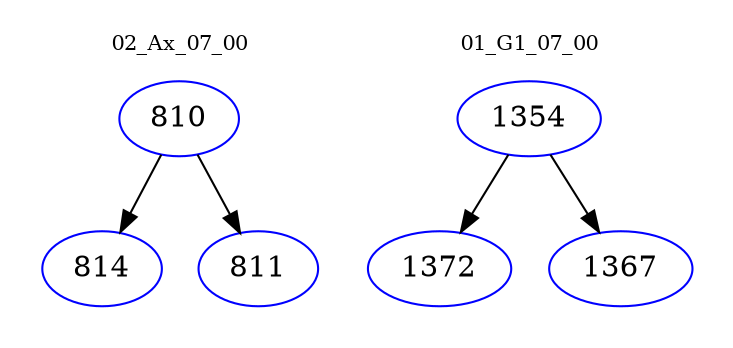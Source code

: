 digraph{
subgraph cluster_0 {
color = white
label = "02_Ax_07_00";
fontsize=10;
T0_810 [label="810", color="blue"]
T0_810 -> T0_814 [color="black"]
T0_814 [label="814", color="blue"]
T0_810 -> T0_811 [color="black"]
T0_811 [label="811", color="blue"]
}
subgraph cluster_1 {
color = white
label = "01_G1_07_00";
fontsize=10;
T1_1354 [label="1354", color="blue"]
T1_1354 -> T1_1372 [color="black"]
T1_1372 [label="1372", color="blue"]
T1_1354 -> T1_1367 [color="black"]
T1_1367 [label="1367", color="blue"]
}
}

